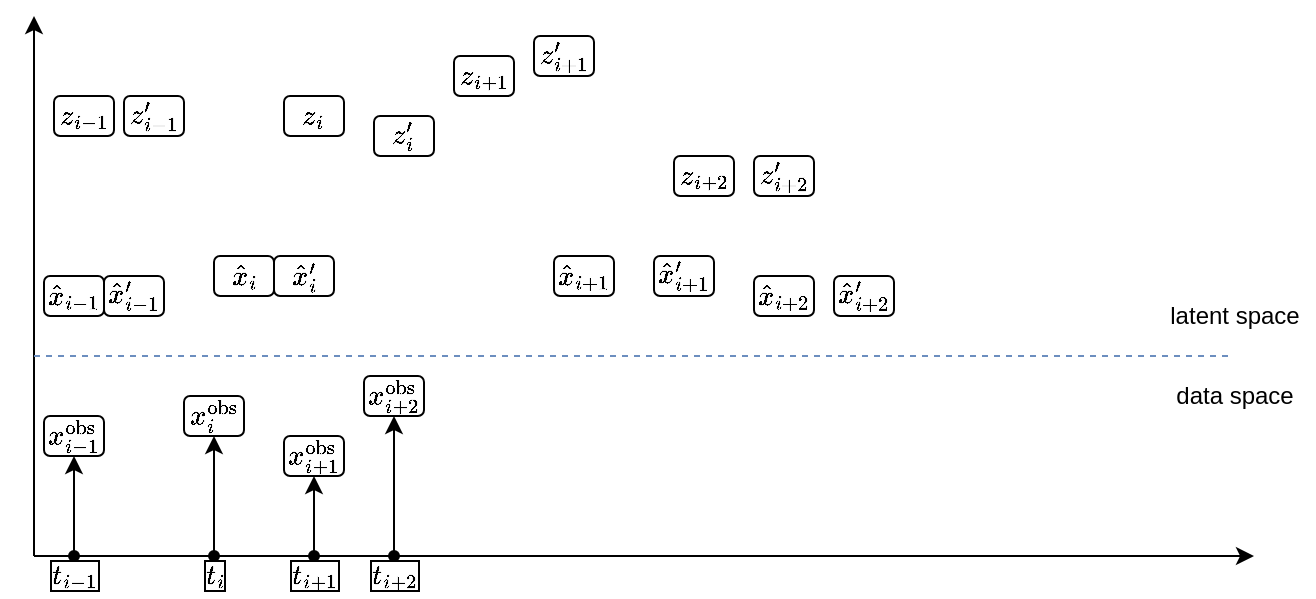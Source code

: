<mxfile version="16.5.1" type="device"><diagram id="qibjRrlqBB5Z7EzDPkSH" name="Page-1"><mxGraphModel dx="937" dy="804" grid="1" gridSize="10" guides="1" tooltips="1" connect="1" arrows="1" fold="1" page="1" pageScale="1" pageWidth="100" pageHeight="100" math="1" shadow="0"><root><mxCell id="0"/><mxCell id="1" parent="0"/><mxCell id="Y1oVccPjh-jsl-ArO-6p-2" value="" style="endArrow=classic;html=1;rounded=0;startArrow=none;" parent="1" edge="1"><mxGeometry width="50" height="50" relative="1" as="geometry"><mxPoint x="170" as="sourcePoint"/><mxPoint x="610" as="targetPoint"/></mxGeometry></mxCell><mxCell id="Y1oVccPjh-jsl-ArO-6p-3" value="" style="endArrow=classic;html=1;rounded=0;" parent="1" edge="1"><mxGeometry width="50" height="50" relative="1" as="geometry"><mxPoint as="sourcePoint"/><mxPoint y="-270" as="targetPoint"/></mxGeometry></mxCell><mxCell id="Y1oVccPjh-jsl-ArO-6p-5" value="" style="endArrow=none;dashed=1;html=1;rounded=0;fillColor=#dae8fc;strokeColor=#6c8ebf;" parent="1" edge="1"><mxGeometry width="50" height="50" relative="1" as="geometry"><mxPoint y="-100" as="sourcePoint"/><mxPoint x="600" y="-100" as="targetPoint"/></mxGeometry></mxCell><mxCell id="Y1oVccPjh-jsl-ArO-6p-6" value="data space" style="text;html=1;align=center;verticalAlign=middle;resizable=0;points=[];autosize=1;strokeColor=none;fillColor=none;" parent="1" vertex="1"><mxGeometry x="565" y="-90" width="70" height="20" as="geometry"/></mxCell><mxCell id="Y1oVccPjh-jsl-ArO-6p-7" value="latent space" style="text;html=1;align=center;verticalAlign=middle;resizable=0;points=[];autosize=1;strokeColor=none;fillColor=none;" parent="1" vertex="1"><mxGeometry x="560" y="-130" width="80" height="20" as="geometry"/></mxCell><mxCell id="Y1oVccPjh-jsl-ArO-6p-22" value="" style="endArrow=none;html=1;rounded=0;startArrow=none;" parent="1" edge="1" source="Y1oVccPjh-jsl-ArO-6p-24"><mxGeometry width="50" height="50" relative="1" as="geometry"><mxPoint as="sourcePoint"/><mxPoint x="70" as="targetPoint"/></mxGeometry></mxCell><mxCell id="Y1oVccPjh-jsl-ArO-6p-24" value="\(t_{i-1}\)" style="shape=waypoint;sketch=0;fillStyle=solid;size=6;pointerEvents=1;points=[];fillColor=none;resizable=0;rotatable=0;perimeter=centerPerimeter;snapToPoint=1;verticalAlign=bottom;labelBackgroundColor=#FFFFFF;labelBorderColor=default;html=1;" parent="1" vertex="1"><mxGeometry y="-20" width="40" height="40" as="geometry"/></mxCell><mxCell id="ZMfzmRVdywohdBuFt8Hr-4" value="" style="endArrow=none;html=1;rounded=0;" edge="1" parent="1" target="Y1oVccPjh-jsl-ArO-6p-24"><mxGeometry width="50" height="50" relative="1" as="geometry"><mxPoint as="sourcePoint"/><mxPoint x="70" as="targetPoint"/></mxGeometry></mxCell><mxCell id="ZMfzmRVdywohdBuFt8Hr-5" value="\(t_{i}\)" style="shape=waypoint;sketch=0;fillStyle=solid;size=6;pointerEvents=1;points=[];fillColor=none;resizable=0;rotatable=0;perimeter=centerPerimeter;snapToPoint=1;verticalAlign=bottom;labelBackgroundColor=#FFFFFF;labelBorderColor=default;html=1;" vertex="1" parent="1"><mxGeometry x="70" y="-20" width="40" height="40" as="geometry"/></mxCell><mxCell id="ZMfzmRVdywohdBuFt8Hr-6" value="" style="endArrow=none;html=1;rounded=0;startArrow=none;" edge="1" parent="1" target="ZMfzmRVdywohdBuFt8Hr-5"><mxGeometry width="50" height="50" relative="1" as="geometry"><mxPoint x="70" as="sourcePoint"/><mxPoint x="610" as="targetPoint"/></mxGeometry></mxCell><mxCell id="ZMfzmRVdywohdBuFt8Hr-7" value="\(t_{i+1}\)" style="shape=waypoint;sketch=0;fillStyle=solid;size=6;pointerEvents=1;points=[];fillColor=none;resizable=0;rotatable=0;perimeter=centerPerimeter;snapToPoint=1;verticalAlign=bottom;labelBackgroundColor=#FFFFFF;labelBorderColor=default;html=1;" vertex="1" parent="1"><mxGeometry x="120" y="-20" width="40" height="40" as="geometry"/></mxCell><mxCell id="ZMfzmRVdywohdBuFt8Hr-9" value="" style="endArrow=none;html=1;rounded=0;startArrow=none;" edge="1" parent="1" source="ZMfzmRVdywohdBuFt8Hr-5"><mxGeometry width="50" height="50" relative="1" as="geometry"><mxPoint x="90" as="sourcePoint"/><mxPoint x="170" as="targetPoint"/></mxGeometry></mxCell><mxCell id="ZMfzmRVdywohdBuFt8Hr-10" value="\(t_{i+2}\)" style="shape=waypoint;sketch=0;fillStyle=solid;size=6;pointerEvents=1;points=[];fillColor=none;resizable=0;rotatable=0;perimeter=centerPerimeter;snapToPoint=1;verticalAlign=bottom;labelBackgroundColor=#FFFFFF;labelBorderColor=default;html=1;" vertex="1" parent="1"><mxGeometry x="160" y="-20" width="40" height="40" as="geometry"/></mxCell><mxCell id="ZMfzmRVdywohdBuFt8Hr-11" value="" style="endArrow=classic;html=1;rounded=0;entryX=0.5;entryY=1;entryDx=0;entryDy=0;exitX=1.004;exitY=0.51;exitDx=0;exitDy=0;exitPerimeter=0;" edge="1" parent="1" source="Y1oVccPjh-jsl-ArO-6p-24" target="ZMfzmRVdywohdBuFt8Hr-12"><mxGeometry width="50" height="50" relative="1" as="geometry"><mxPoint x="240" y="-60" as="sourcePoint"/><mxPoint x="20" y="-50" as="targetPoint"/></mxGeometry></mxCell><mxCell id="ZMfzmRVdywohdBuFt8Hr-12" value="\(x_{i-1}^\text{obs}\)" style="rounded=1;whiteSpace=wrap;html=1;labelBackgroundColor=none;labelBorderColor=none;" vertex="1" parent="1"><mxGeometry x="5" y="-70" width="30" height="20" as="geometry"/></mxCell><mxCell id="ZMfzmRVdywohdBuFt8Hr-14" value="" style="endArrow=classic;html=1;rounded=0;entryX=0.5;entryY=1;entryDx=0;entryDy=0;" edge="1" parent="1" source="ZMfzmRVdywohdBuFt8Hr-5" target="ZMfzmRVdywohdBuFt8Hr-15"><mxGeometry width="50" height="50" relative="1" as="geometry"><mxPoint x="100" y="-30" as="sourcePoint"/><mxPoint x="90" y="-50" as="targetPoint"/></mxGeometry></mxCell><mxCell id="ZMfzmRVdywohdBuFt8Hr-15" value="\(x_{i}^\text{obs}\)" style="rounded=1;whiteSpace=wrap;html=1;labelBackgroundColor=none;labelBorderColor=none;" vertex="1" parent="1"><mxGeometry x="75" y="-80" width="30" height="20" as="geometry"/></mxCell><mxCell id="ZMfzmRVdywohdBuFt8Hr-16" value="\(x_{i+1}^\text{obs}\)" style="rounded=1;whiteSpace=wrap;html=1;labelBackgroundColor=none;labelBorderColor=none;" vertex="1" parent="1"><mxGeometry x="125" y="-60" width="30" height="20" as="geometry"/></mxCell><mxCell id="ZMfzmRVdywohdBuFt8Hr-17" value="\(x_{i+2}^\text{obs}\)" style="rounded=1;whiteSpace=wrap;html=1;labelBackgroundColor=none;labelBorderColor=none;" vertex="1" parent="1"><mxGeometry x="165" y="-90" width="30" height="20" as="geometry"/></mxCell><mxCell id="ZMfzmRVdywohdBuFt8Hr-18" value="" style="endArrow=classic;html=1;rounded=0;entryX=0.5;entryY=1;entryDx=0;entryDy=0;" edge="1" parent="1" source="ZMfzmRVdywohdBuFt8Hr-7" target="ZMfzmRVdywohdBuFt8Hr-16"><mxGeometry width="50" height="50" relative="1" as="geometry"><mxPoint x="100" y="10" as="sourcePoint"/><mxPoint x="100" y="-50" as="targetPoint"/></mxGeometry></mxCell><mxCell id="ZMfzmRVdywohdBuFt8Hr-19" value="" style="endArrow=classic;html=1;rounded=0;entryX=0.5;entryY=1;entryDx=0;entryDy=0;" edge="1" parent="1" source="ZMfzmRVdywohdBuFt8Hr-10" target="ZMfzmRVdywohdBuFt8Hr-17"><mxGeometry width="50" height="50" relative="1" as="geometry"><mxPoint x="110" y="20" as="sourcePoint"/><mxPoint x="110" y="-40" as="targetPoint"/></mxGeometry></mxCell><mxCell id="ZMfzmRVdywohdBuFt8Hr-21" value="\(z_{i-1}\)" style="rounded=1;whiteSpace=wrap;html=1;labelBackgroundColor=none;labelBorderColor=none;" vertex="1" parent="1"><mxGeometry x="10" y="-230" width="30" height="20" as="geometry"/></mxCell><mxCell id="ZMfzmRVdywohdBuFt8Hr-22" value="\(z_{i-1}'\)" style="rounded=1;whiteSpace=wrap;html=1;labelBackgroundColor=none;labelBorderColor=none;" vertex="1" parent="1"><mxGeometry x="45" y="-230" width="30" height="20" as="geometry"/></mxCell><mxCell id="ZMfzmRVdywohdBuFt8Hr-23" value="\(z_{i}\)" style="rounded=1;whiteSpace=wrap;html=1;labelBackgroundColor=none;labelBorderColor=none;" vertex="1" parent="1"><mxGeometry x="125" y="-230" width="30" height="20" as="geometry"/></mxCell><mxCell id="ZMfzmRVdywohdBuFt8Hr-24" value="\(z_{i}'\)" style="rounded=1;whiteSpace=wrap;html=1;labelBackgroundColor=none;labelBorderColor=none;" vertex="1" parent="1"><mxGeometry x="170" y="-220" width="30" height="20" as="geometry"/></mxCell><mxCell id="ZMfzmRVdywohdBuFt8Hr-25" value="\(z_{i+2}\)" style="rounded=1;whiteSpace=wrap;html=1;labelBackgroundColor=none;labelBorderColor=none;" vertex="1" parent="1"><mxGeometry x="320" y="-200" width="30" height="20" as="geometry"/></mxCell><mxCell id="ZMfzmRVdywohdBuFt8Hr-26" value="\(z_{i+1}\)" style="rounded=1;whiteSpace=wrap;html=1;labelBackgroundColor=none;labelBorderColor=none;" vertex="1" parent="1"><mxGeometry x="210" y="-250" width="30" height="20" as="geometry"/></mxCell><mxCell id="ZMfzmRVdywohdBuFt8Hr-27" value="\(z_{i+1}'\)" style="rounded=1;whiteSpace=wrap;html=1;labelBackgroundColor=none;labelBorderColor=none;" vertex="1" parent="1"><mxGeometry x="250" y="-260" width="30" height="20" as="geometry"/></mxCell><mxCell id="ZMfzmRVdywohdBuFt8Hr-28" value="\(z_{i+2}'\)" style="rounded=1;whiteSpace=wrap;html=1;labelBackgroundColor=none;labelBorderColor=none;" vertex="1" parent="1"><mxGeometry x="360" y="-200" width="30" height="20" as="geometry"/></mxCell><mxCell id="ZMfzmRVdywohdBuFt8Hr-29" value="\(\hat{x}_{i-1}\)" style="rounded=1;whiteSpace=wrap;html=1;labelBackgroundColor=none;labelBorderColor=none;" vertex="1" parent="1"><mxGeometry x="5" y="-140" width="30" height="20" as="geometry"/></mxCell><mxCell id="ZMfzmRVdywohdBuFt8Hr-33" value="\(\hat{x}_{i-1}'\)" style="rounded=1;whiteSpace=wrap;html=1;labelBackgroundColor=none;labelBorderColor=none;" vertex="1" parent="1"><mxGeometry x="35" y="-140" width="30" height="20" as="geometry"/></mxCell><mxCell id="ZMfzmRVdywohdBuFt8Hr-34" value="\(\hat{x}_{i}\)" style="rounded=1;whiteSpace=wrap;html=1;labelBackgroundColor=none;labelBorderColor=none;" vertex="1" parent="1"><mxGeometry x="90" y="-150" width="30" height="20" as="geometry"/></mxCell><mxCell id="ZMfzmRVdywohdBuFt8Hr-35" value="\(\hat{x}_{i}'\)" style="rounded=1;whiteSpace=wrap;html=1;labelBackgroundColor=none;labelBorderColor=none;" vertex="1" parent="1"><mxGeometry x="120" y="-150" width="30" height="20" as="geometry"/></mxCell><mxCell id="ZMfzmRVdywohdBuFt8Hr-36" value="\(\hat{x}_{i+1}\)" style="rounded=1;whiteSpace=wrap;html=1;labelBackgroundColor=none;labelBorderColor=none;" vertex="1" parent="1"><mxGeometry x="260" y="-150" width="30" height="20" as="geometry"/></mxCell><mxCell id="ZMfzmRVdywohdBuFt8Hr-37" value="\(\hat{x}_{i+1}'\)" style="rounded=1;whiteSpace=wrap;html=1;labelBackgroundColor=none;labelBorderColor=none;" vertex="1" parent="1"><mxGeometry x="310" y="-150" width="30" height="20" as="geometry"/></mxCell><mxCell id="ZMfzmRVdywohdBuFt8Hr-38" value="\(\hat{x}_{i+2}\)" style="rounded=1;whiteSpace=wrap;html=1;labelBackgroundColor=none;labelBorderColor=none;" vertex="1" parent="1"><mxGeometry x="360" y="-140" width="30" height="20" as="geometry"/></mxCell><mxCell id="ZMfzmRVdywohdBuFt8Hr-39" value="\(\hat{x}_{i+2}'\)" style="rounded=1;whiteSpace=wrap;html=1;labelBackgroundColor=none;labelBorderColor=none;" vertex="1" parent="1"><mxGeometry x="400" y="-140" width="30" height="20" as="geometry"/></mxCell></root></mxGraphModel></diagram></mxfile>
